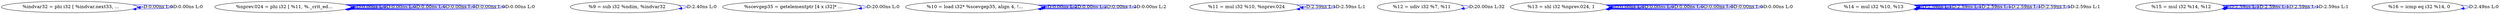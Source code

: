 digraph {
Node0x2ee0940[label="  %indvar32 = phi i32 [ %indvar.next33, ..."];
Node0x2ee0940 -> Node0x2ee0940[label="D:0.00ns L:0",color=blue];
Node0x2ee0940 -> Node0x2ee0940[label="D:0.00ns L:0",color=blue];
Node0x2ee0a20[label="  %nprev.024 = phi i32 [ %11, %._crit_ed..."];
Node0x2ee0a20 -> Node0x2ee0a20[label="D:0.00ns L:0",color=blue];
Node0x2ee0a20 -> Node0x2ee0a20[label="D:0.00ns L:0",color=blue];
Node0x2ee0a20 -> Node0x2ee0a20[label="D:0.00ns L:0",color=blue];
Node0x2ee0a20 -> Node0x2ee0a20[label="D:0.00ns L:0",color=blue];
Node0x2ee0a20 -> Node0x2ee0a20[label="D:0.00ns L:0",color=blue];
Node0x2ee0a20 -> Node0x2ee0a20[label="D:0.00ns L:0",color=blue];
Node0x2ee0b00[label="  %9 = sub i32 %ndim, %indvar32"];
Node0x2ee0b00 -> Node0x2ee0b00[label="D:2.40ns L:0",color=blue];
Node0x2ee0be0[label="  %scevgep35 = getelementptr [4 x i32]* ..."];
Node0x2ee0be0 -> Node0x2ee0be0[label="D:20.00ns L:0",color=blue];
Node0x2ee0cc0[label="  %10 = load i32* %scevgep35, align 4, !..."];
Node0x2ee0cc0 -> Node0x2ee0cc0[label="D:0.00ns L:2",color=blue];
Node0x2ee0cc0 -> Node0x2ee0cc0[label="D:0.00ns L:2",color=blue];
Node0x2ee0cc0 -> Node0x2ee0cc0[label="D:0.00ns L:2",color=blue];
Node0x2ee0cc0 -> Node0x2ee0cc0[label="D:0.00ns L:2",color=blue];
Node0x2ee0da0[label="  %11 = mul i32 %10, %nprev.024"];
Node0x2ee0da0 -> Node0x2ee0da0[label="D:2.59ns L:1",color=blue];
Node0x2ee0da0 -> Node0x2ee0da0[label="D:2.59ns L:1",color=blue];
Node0x2ee0e80[label="  %12 = udiv i32 %7, %11"];
Node0x2ee0e80 -> Node0x2ee0e80[label="D:20.00ns L:32",color=blue];
Node0x2ee0f60[label="  %13 = shl i32 %nprev.024, 1"];
Node0x2ee0f60 -> Node0x2ee0f60[label="D:0.00ns L:0",color=blue];
Node0x2ee0f60 -> Node0x2ee0f60[label="D:0.00ns L:0",color=blue];
Node0x2ee0f60 -> Node0x2ee0f60[label="D:0.00ns L:0",color=blue];
Node0x2ee0f60 -> Node0x2ee0f60[label="D:0.00ns L:0",color=blue];
Node0x2ee0f60 -> Node0x2ee0f60[label="D:0.00ns L:0",color=blue];
Node0x2ee0f60 -> Node0x2ee0f60[label="D:0.00ns L:0",color=blue];
Node0x2ee1040[label="  %14 = mul i32 %10, %13"];
Node0x2ee1040 -> Node0x2ee1040[label="D:2.59ns L:1",color=blue];
Node0x2ee1040 -> Node0x2ee1040[label="D:2.59ns L:1",color=blue];
Node0x2ee1040 -> Node0x2ee1040[label="D:2.59ns L:1",color=blue];
Node0x2ee1040 -> Node0x2ee1040[label="D:2.59ns L:1",color=blue];
Node0x2ee1040 -> Node0x2ee1040[label="D:2.59ns L:1",color=blue];
Node0x2ee1040 -> Node0x2ee1040[label="D:2.59ns L:1",color=blue];
Node0x2ee1120[label="  %15 = mul i32 %14, %12"];
Node0x2ee1120 -> Node0x2ee1120[label="D:2.59ns L:1",color=blue];
Node0x2ee1120 -> Node0x2ee1120[label="D:2.59ns L:1",color=blue];
Node0x2ee1120 -> Node0x2ee1120[label="D:2.59ns L:1",color=blue];
Node0x2ee1120 -> Node0x2ee1120[label="D:2.59ns L:1",color=blue];
Node0x2ee1200[label="  %16 = icmp eq i32 %14, 0"];
Node0x2ee1200 -> Node0x2ee1200[label="D:2.49ns L:0",color=blue];
}
